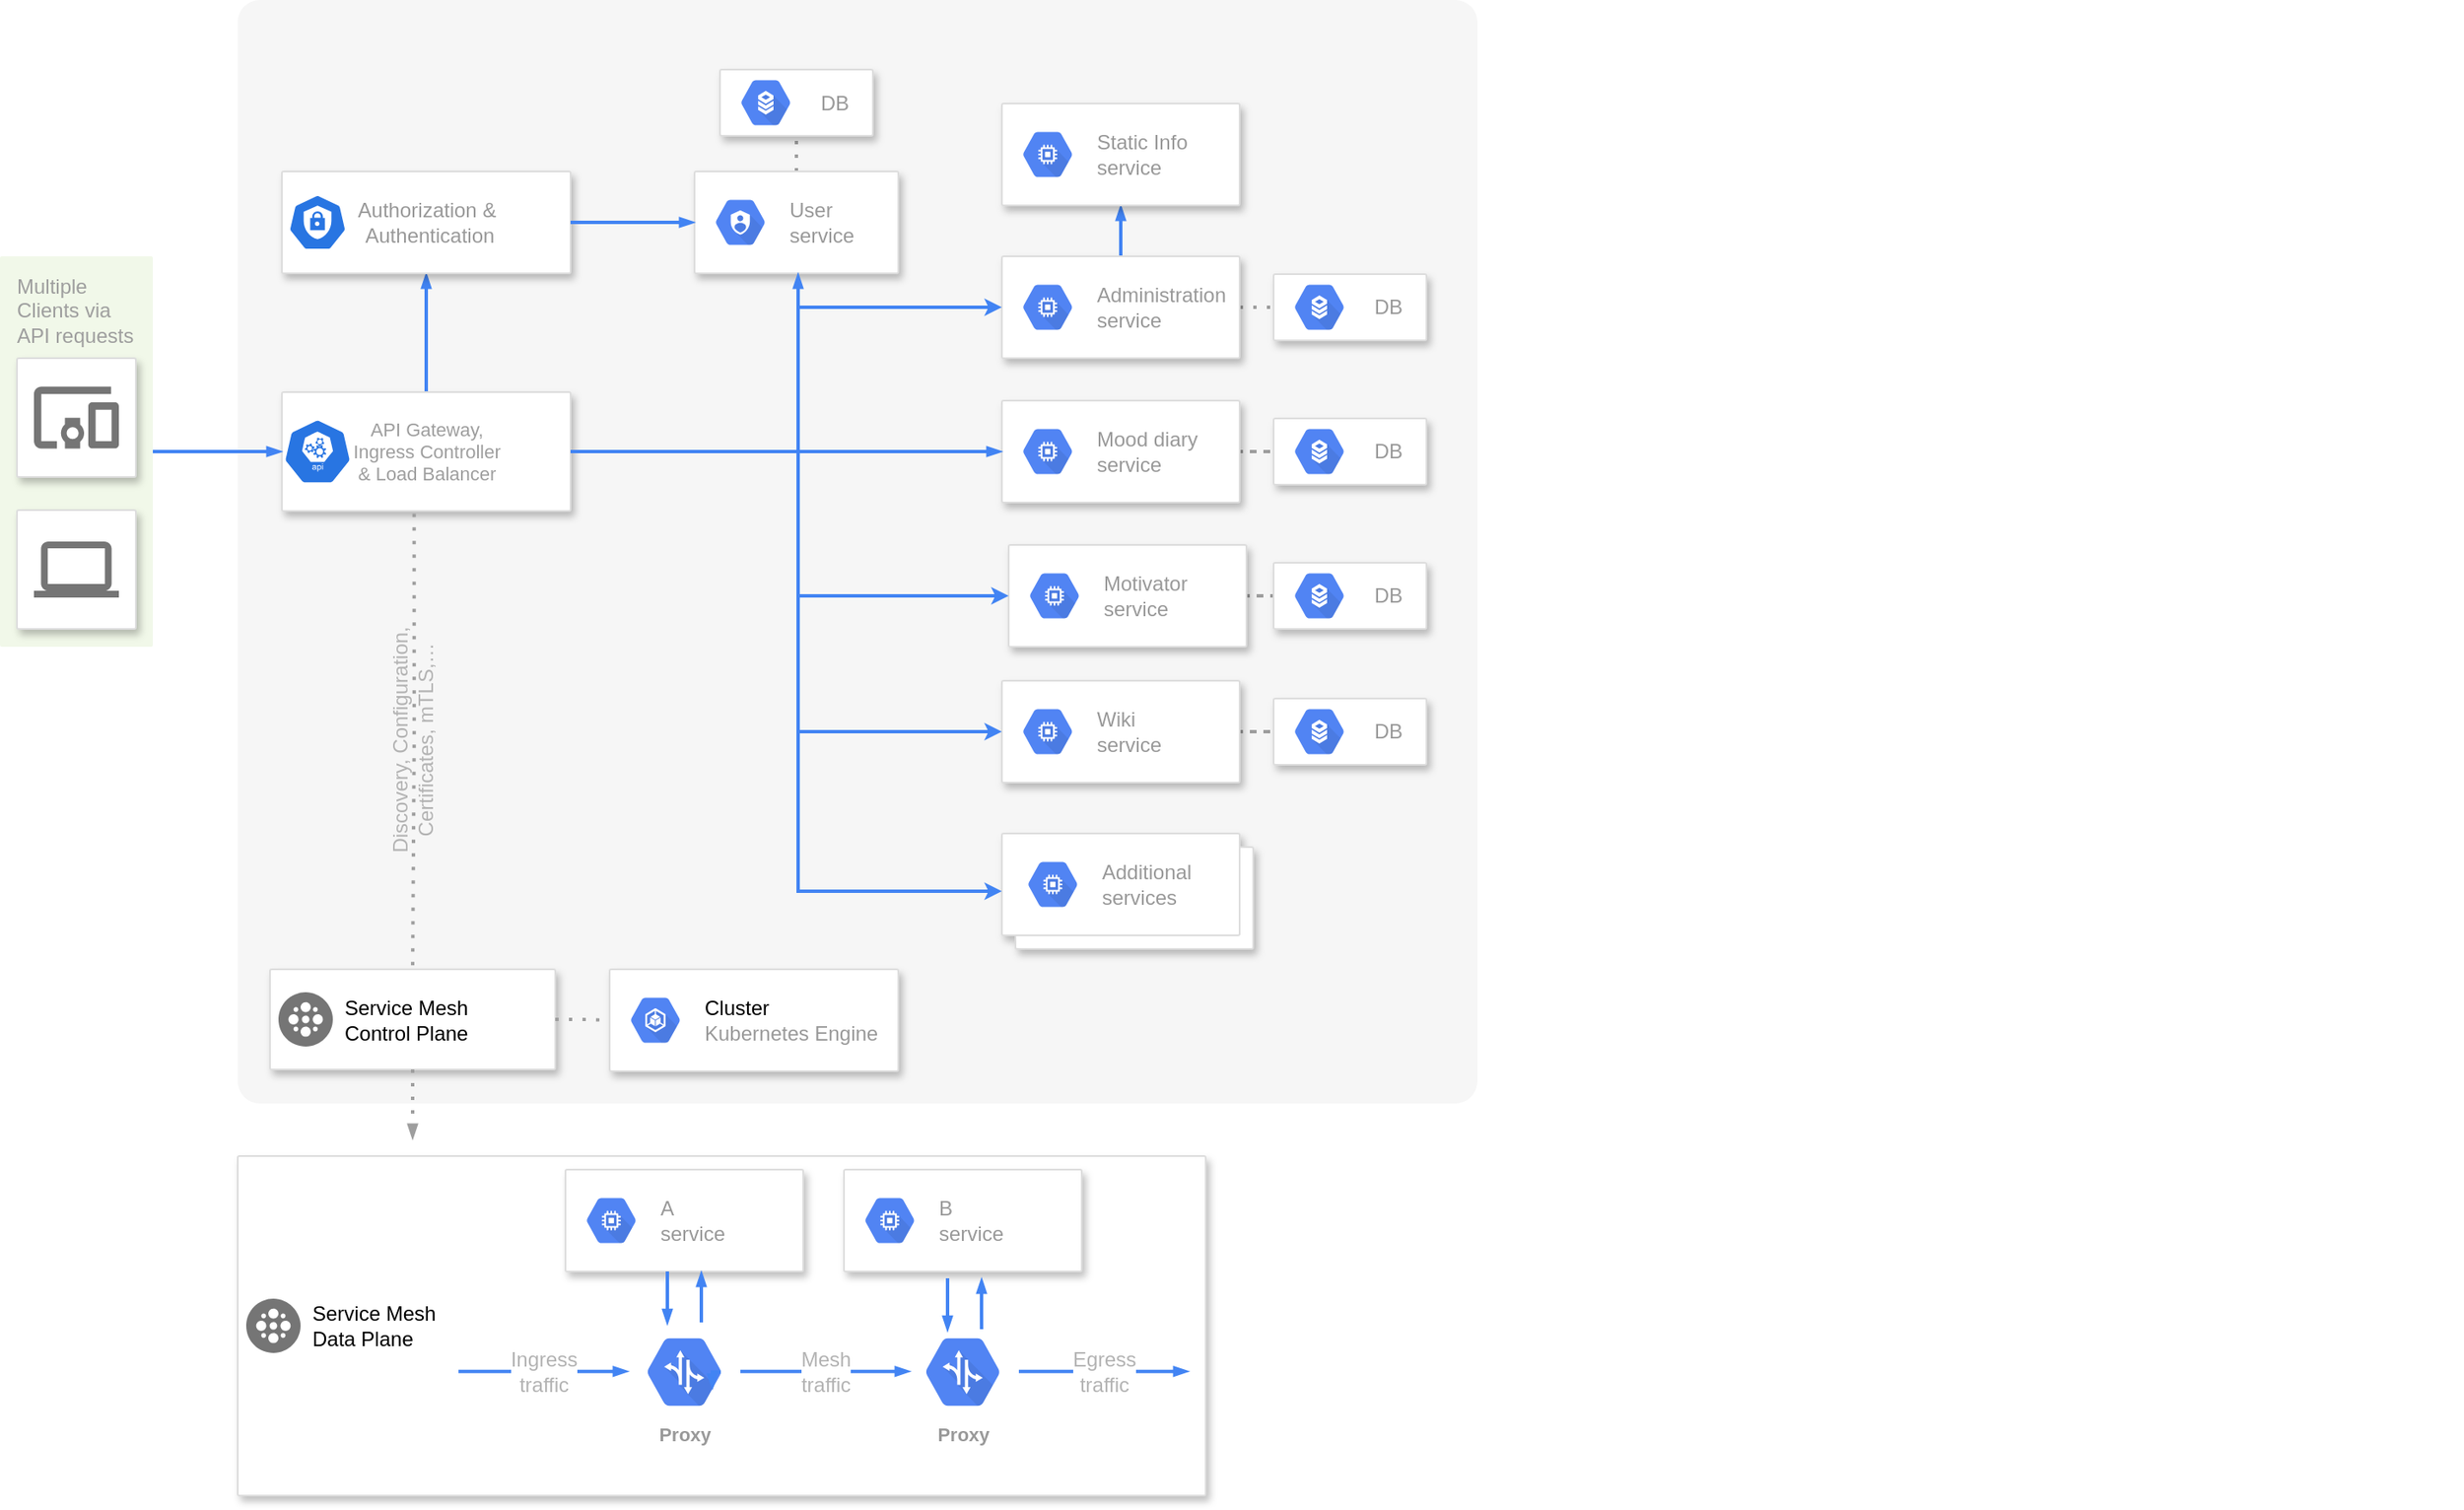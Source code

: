 <mxfile version="16.5.1" type="device"><diagram id="f106602c-feb2-e66a-4537-3a34d633f6aa" name="Page-1"><mxGraphModel dx="1843" dy="1370" grid="1" gridSize="10" guides="1" tooltips="1" connect="1" arrows="1" fold="1" page="1" pageScale="1" pageWidth="827" pageHeight="1500" background="none" math="0" shadow="0"><root><mxCell id="0"/><mxCell id="1" parent="0"/><mxCell id="fJFXEfHlGveqHdVKjGUe-1015" value="" style="group;movable=1;resizable=1;rotatable=1;deletable=1;editable=1;connectable=1;" parent="1" vertex="1" connectable="0"><mxGeometry x="160" y="89" width="1310" height="650" as="geometry"/></mxCell><mxCell id="14" value="" style="fillColor=#F6F6F6;strokeColor=none;shadow=0;gradientColor=none;fontSize=14;align=left;spacing=10;fontColor=#717171;9E9E9E;verticalAlign=top;spacingTop=-4;fontStyle=0;spacingLeft=40;html=1;rounded=1;arcSize=2;glass=0;movable=1;resizable=1;rotatable=1;deletable=1;editable=1;connectable=1;" parent="fJFXEfHlGveqHdVKjGUe-1015" vertex="1"><mxGeometry width="730" height="650" as="geometry"/></mxCell><mxCell id="fJFXEfHlGveqHdVKjGUe-1019" value="" style="edgeStyle=orthogonalEdgeStyle;fontSize=12;html=1;endArrow=blockThin;endFill=1;rounded=0;strokeWidth=2;endSize=4;startSize=4;dashed=0;strokeColor=#4284F3;exitX=0.5;exitY=0;exitDx=0;exitDy=0;" parent="fJFXEfHlGveqHdVKjGUe-1015" source="995" target="989" edge="1"><mxGeometry width="100" relative="1" as="geometry"><mxPoint x="520" y="281" as="sourcePoint"/><mxPoint x="620" y="281" as="targetPoint"/></mxGeometry></mxCell><mxCell id="fJFXEfHlGveqHdVKjGUe-1033" value="" style="group" parent="fJFXEfHlGveqHdVKjGUe-1015" vertex="1" connectable="0"><mxGeometry x="26" y="231" width="170" height="70" as="geometry"/></mxCell><mxCell id="995" value="API Gateway,&lt;br&gt;Ingress Controller&lt;br&gt;&amp;amp; Load Balancer" style="strokeColor=#dddddd;fillColor=#ffffff;shadow=1;strokeWidth=1;rounded=1;absoluteArcSize=1;arcSize=2;fontSize=11;fontColor=#9E9E9E;align=center;html=1;" parent="fJFXEfHlGveqHdVKjGUe-1033" vertex="1"><mxGeometry width="170" height="70" as="geometry"/></mxCell><mxCell id="fJFXEfHlGveqHdVKjGUe-1012" value="" style="sketch=0;html=1;dashed=0;whitespace=wrap;fillColor=#2875E2;strokeColor=#ffffff;points=[[0.005,0.63,0],[0.1,0.2,0],[0.9,0.2,0],[0.5,0,0],[0.995,0.63,0],[0.72,0.99,0],[0.5,1,0],[0.28,0.99,0]];shape=mxgraph.kubernetes.icon;prIcon=api;rounded=1;shadow=0;glass=0;aspect=fixed;" parent="fJFXEfHlGveqHdVKjGUe-1033" vertex="1"><mxGeometry x="1" y="15.5" width="40" height="39" as="geometry"/></mxCell><mxCell id="fJFXEfHlGveqHdVKjGUe-1034" value="" style="group" parent="fJFXEfHlGveqHdVKjGUe-1015" vertex="1" connectable="0"><mxGeometry x="26" y="101" width="170" height="60" as="geometry"/></mxCell><mxCell id="989" value="&lt;span style=&quot;color: rgb(153 , 153 , 153) ; font-size: 12px&quot;&gt;Authorization&amp;nbsp;&lt;/span&gt;&lt;span style=&quot;color: rgb(153 , 153 , 153) ; font-size: 12px&quot;&gt;&amp;amp;&lt;br&gt;&amp;nbsp;Authentication&lt;/span&gt;&lt;span style=&quot;color: rgb(153 , 153 , 153) ; font-size: 12px&quot;&gt;&lt;br&gt;&lt;/span&gt;" style="strokeColor=#dddddd;fillColor=#ffffff;shadow=1;strokeWidth=1;rounded=1;absoluteArcSize=1;arcSize=2;fontSize=11;fontColor=#9E9E9E;align=center;html=1;" parent="fJFXEfHlGveqHdVKjGUe-1034" vertex="1"><mxGeometry width="170" height="60" as="geometry"/></mxCell><mxCell id="fJFXEfHlGveqHdVKjGUe-1009" value="" style="sketch=0;html=1;dashed=0;whitespace=wrap;fillColor=#2875E2;strokeColor=#ffffff;points=[[0.005,0.63,0],[0.1,0.2,0],[0.9,0.2,0],[0.5,0,0],[0.995,0.63,0],[0.72,0.99,0],[0.5,1,0],[0.28,0.99,0]];shape=mxgraph.kubernetes.icon;prIcon=c_role;rounded=1;shadow=0;glass=0;aspect=fixed;" parent="fJFXEfHlGveqHdVKjGUe-1034" vertex="1"><mxGeometry x="1" y="13.5" width="40" height="33" as="geometry"/></mxCell><mxCell id="fJFXEfHlGveqHdVKjGUe-1121" style="edgeStyle=orthogonalEdgeStyle;shape=connector;rounded=0;orthogonalLoop=1;jettySize=auto;html=1;exitX=0.5;exitY=0;exitDx=0;exitDy=0;entryX=0.5;entryY=1;entryDx=0;entryDy=0;dashed=1;dashPattern=1 3;labelBackgroundColor=none;fontFamily=Helvetica;fontSize=12;fontColor=#B3B3B3;endArrow=none;endFill=0;startSize=4;endSize=4;strokeColor=#9E9E9E;strokeWidth=2;" parent="fJFXEfHlGveqHdVKjGUe-1015" source="fJFXEfHlGveqHdVKjGUe-1041" target="fJFXEfHlGveqHdVKjGUe-1119" edge="1"><mxGeometry relative="1" as="geometry"/></mxCell><mxCell id="fJFXEfHlGveqHdVKjGUe-1041" value="" style="strokeColor=#dddddd;shadow=1;strokeWidth=1;rounded=1;absoluteArcSize=1;arcSize=2;glass=0;" parent="fJFXEfHlGveqHdVKjGUe-1015" vertex="1"><mxGeometry x="269" y="101" width="120" height="60" as="geometry"/></mxCell><mxCell id="fJFXEfHlGveqHdVKjGUe-1042" value="User&lt;br&gt;service" style="sketch=0;dashed=0;connectable=0;html=1;fillColor=#5184F3;strokeColor=none;shape=mxgraph.gcp2.hexIcon;prIcon=cloud_iam;part=1;labelPosition=right;verticalLabelPosition=middle;align=left;verticalAlign=middle;spacingLeft=5;fontColor=#999999;fontSize=12;rounded=1;shadow=0;glass=0;" parent="fJFXEfHlGveqHdVKjGUe-1041" vertex="1"><mxGeometry y="0.5" width="44" height="39" relative="1" as="geometry"><mxPoint x="5" y="-19.5" as="offset"/></mxGeometry></mxCell><mxCell id="fJFXEfHlGveqHdVKjGUe-1116" style="edgeStyle=orthogonalEdgeStyle;shape=connector;rounded=0;orthogonalLoop=1;jettySize=auto;html=1;dashed=1;dashPattern=1 3;labelBackgroundColor=none;fontFamily=Helvetica;fontSize=12;fontColor=#B3B3B3;endArrow=none;endFill=0;startSize=4;endSize=4;strokeColor=#9E9E9E;strokeWidth=2;" parent="fJFXEfHlGveqHdVKjGUe-1015" source="fJFXEfHlGveqHdVKjGUe-1048" target="fJFXEfHlGveqHdVKjGUe-1105" edge="1"><mxGeometry relative="1" as="geometry"/></mxCell><mxCell id="fJFXEfHlGveqHdVKjGUe-1048" value="" style="strokeColor=#dddddd;shadow=1;strokeWidth=1;rounded=1;absoluteArcSize=1;arcSize=2;glass=0;fontFamily=Helvetica;fontSize=12;fontColor=default;" parent="fJFXEfHlGveqHdVKjGUe-1015" vertex="1"><mxGeometry x="450" y="236" width="140" height="60" as="geometry"/></mxCell><mxCell id="fJFXEfHlGveqHdVKjGUe-1049" value="Mood diary&lt;br&gt;service" style="sketch=0;dashed=0;connectable=0;html=1;fillColor=#5184F3;strokeColor=none;shape=mxgraph.gcp2.hexIcon;prIcon=compute_engine;part=1;labelPosition=right;verticalLabelPosition=middle;align=left;verticalAlign=middle;spacingLeft=5;fontColor=#999999;fontSize=12;rounded=1;shadow=0;glass=0;fontFamily=Helvetica;" parent="fJFXEfHlGveqHdVKjGUe-1048" vertex="1"><mxGeometry y="0.5" width="44" height="39" relative="1" as="geometry"><mxPoint x="5" y="-19.5" as="offset"/></mxGeometry></mxCell><mxCell id="fJFXEfHlGveqHdVKjGUe-1118" style="edgeStyle=orthogonalEdgeStyle;shape=connector;rounded=0;orthogonalLoop=1;jettySize=auto;html=1;exitX=1;exitY=0.5;exitDx=0;exitDy=0;dashed=1;dashPattern=1 3;labelBackgroundColor=none;fontFamily=Helvetica;fontSize=12;fontColor=#B3B3B3;endArrow=none;endFill=0;startSize=4;endSize=4;strokeColor=#9E9E9E;strokeWidth=2;" parent="fJFXEfHlGveqHdVKjGUe-1015" source="fJFXEfHlGveqHdVKjGUe-1050" target="fJFXEfHlGveqHdVKjGUe-1113" edge="1"><mxGeometry relative="1" as="geometry"/></mxCell><mxCell id="fJFXEfHlGveqHdVKjGUe-1050" value="" style="strokeColor=#dddddd;shadow=1;strokeWidth=1;rounded=1;absoluteArcSize=1;arcSize=2;glass=0;fontFamily=Helvetica;fontSize=12;fontColor=default;" parent="fJFXEfHlGveqHdVKjGUe-1015" vertex="1"><mxGeometry x="450" y="401" width="140" height="60" as="geometry"/></mxCell><mxCell id="fJFXEfHlGveqHdVKjGUe-1051" value="Wiki&lt;br&gt;service" style="sketch=0;dashed=0;connectable=0;html=1;fillColor=#5184F3;strokeColor=none;shape=mxgraph.gcp2.hexIcon;prIcon=compute_engine;part=1;labelPosition=right;verticalLabelPosition=middle;align=left;verticalAlign=middle;spacingLeft=5;fontColor=#999999;fontSize=12;rounded=1;shadow=0;glass=0;fontFamily=Helvetica;" parent="fJFXEfHlGveqHdVKjGUe-1050" vertex="1"><mxGeometry y="0.5" width="44" height="39" relative="1" as="geometry"><mxPoint x="5" y="-19.5" as="offset"/></mxGeometry></mxCell><mxCell id="fJFXEfHlGveqHdVKjGUe-1052" value="" style="strokeColor=#dddddd;shadow=1;strokeWidth=1;rounded=1;absoluteArcSize=1;arcSize=2;glass=0;fontFamily=Helvetica;fontSize=12;fontColor=default;" parent="fJFXEfHlGveqHdVKjGUe-1015" vertex="1"><mxGeometry x="19" y="571" width="168" height="59" as="geometry"/></mxCell><mxCell id="fJFXEfHlGveqHdVKjGUe-1053" value="Service Mesh&lt;br&gt;Control Plane" style="sketch=0;dashed=0;connectable=0;html=1;fillColor=#757575;strokeColor=none;shape=mxgraph.gcp2.cluster;part=1;labelPosition=right;verticalLabelPosition=middle;align=left;verticalAlign=middle;spacingLeft=5;fontSize=12;rounded=1;shadow=0;glass=0;fontFamily=Helvetica;fontColor=default;" parent="fJFXEfHlGveqHdVKjGUe-1052" vertex="1"><mxGeometry y="0.5" width="32" height="32" relative="1" as="geometry"><mxPoint x="5" y="-16" as="offset"/></mxGeometry></mxCell><mxCell id="fJFXEfHlGveqHdVKjGUe-1077" value="Discovery, Configuration, &lt;br&gt;Certificates, mTLS,…" style="edgeStyle=orthogonalEdgeStyle;fontSize=12;html=1;endArrow=none;endFill=0;rounded=0;strokeWidth=2;endSize=4;startSize=4;dashed=1;dashPattern=1 3;strokeColor=#9E9E9E;labelBackgroundColor=none;fontFamily=Helvetica;fontColor=#B3B3B3;shape=connector;exitX=0.458;exitY=1.023;exitDx=0;exitDy=0;exitPerimeter=0;entryX=0.5;entryY=0;entryDx=0;entryDy=0;horizontal=0;" parent="fJFXEfHlGveqHdVKjGUe-1015" source="995" target="fJFXEfHlGveqHdVKjGUe-1052" edge="1"><mxGeometry width="100" relative="1" as="geometry"><mxPoint x="520" y="441" as="sourcePoint"/><mxPoint x="620" y="441" as="targetPoint"/></mxGeometry></mxCell><mxCell id="fJFXEfHlGveqHdVKjGUe-1080" style="edgeStyle=orthogonalEdgeStyle;shape=connector;rounded=0;orthogonalLoop=1;jettySize=auto;html=1;entryX=0;entryY=0.5;entryDx=0;entryDy=0;dashed=0;labelBackgroundColor=none;fontFamily=Helvetica;fontSize=12;fontColor=#B3B3B3;endArrow=blockThin;endFill=1;startSize=4;endSize=4;strokeColor=#4284F3;strokeWidth=2;" parent="fJFXEfHlGveqHdVKjGUe-1015" source="995" target="fJFXEfHlGveqHdVKjGUe-1048" edge="1"><mxGeometry relative="1" as="geometry"/></mxCell><mxCell id="fJFXEfHlGveqHdVKjGUe-1117" style="edgeStyle=orthogonalEdgeStyle;shape=connector;rounded=0;orthogonalLoop=1;jettySize=auto;html=1;exitX=1;exitY=0.5;exitDx=0;exitDy=0;dashed=1;dashPattern=1 3;labelBackgroundColor=none;fontFamily=Helvetica;fontSize=12;fontColor=#B3B3B3;endArrow=none;endFill=0;startSize=4;endSize=4;strokeColor=#9E9E9E;strokeWidth=2;" parent="fJFXEfHlGveqHdVKjGUe-1015" source="fJFXEfHlGveqHdVKjGUe-1083" target="fJFXEfHlGveqHdVKjGUe-1111" edge="1"><mxGeometry relative="1" as="geometry"/></mxCell><mxCell id="fJFXEfHlGveqHdVKjGUe-1083" value="" style="strokeColor=#dddddd;shadow=1;strokeWidth=1;rounded=1;absoluteArcSize=1;arcSize=2;glass=0;fontFamily=Helvetica;fontSize=12;fontColor=default;" parent="fJFXEfHlGveqHdVKjGUe-1015" vertex="1"><mxGeometry x="454" y="321" width="140" height="60" as="geometry"/></mxCell><mxCell id="fJFXEfHlGveqHdVKjGUe-1084" value="Motivator&lt;br&gt;service" style="sketch=0;dashed=0;connectable=0;html=1;fillColor=#5184F3;strokeColor=none;shape=mxgraph.gcp2.hexIcon;prIcon=compute_engine;part=1;labelPosition=right;verticalLabelPosition=middle;align=left;verticalAlign=middle;spacingLeft=5;fontColor=#999999;fontSize=12;rounded=1;shadow=0;glass=0;fontFamily=Helvetica;" parent="fJFXEfHlGveqHdVKjGUe-1083" vertex="1"><mxGeometry y="0.5" width="44" height="39" relative="1" as="geometry"><mxPoint x="5" y="-19.5" as="offset"/></mxGeometry></mxCell><mxCell id="fJFXEfHlGveqHdVKjGUe-1085" value="" style="edgeStyle=orthogonalEdgeStyle;fontSize=12;html=1;endArrow=none;endFill=0;rounded=0;strokeWidth=2;endSize=4;startSize=4;dashed=1;dashPattern=1 3;strokeColor=#9E9E9E;labelBackgroundColor=none;fontFamily=Helvetica;fontColor=#B3B3B3;shape=connector;exitX=1;exitY=0.5;exitDx=0;exitDy=0;entryX=0;entryY=0.5;entryDx=0;entryDy=0;" parent="fJFXEfHlGveqHdVKjGUe-1015" source="fJFXEfHlGveqHdVKjGUe-1052" target="fJFXEfHlGveqHdVKjGUe-1031" edge="1"><mxGeometry width="100" relative="1" as="geometry"><mxPoint x="520" y="341" as="sourcePoint"/><mxPoint x="620" y="341" as="targetPoint"/></mxGeometry></mxCell><mxCell id="fJFXEfHlGveqHdVKjGUe-1095" value="" style="shape=mxgraph.gcp2.doubleRect;strokeColor=#dddddd;shadow=1;strokeWidth=1;rounded=1;glass=0;fontFamily=Helvetica;fontSize=12;fontColor=#B3B3B3;" parent="fJFXEfHlGveqHdVKjGUe-1015" vertex="1"><mxGeometry x="450" y="491" width="148" height="68" as="geometry"/></mxCell><mxCell id="fJFXEfHlGveqHdVKjGUe-1097" value="Additional&lt;br&gt;services" style="sketch=0;dashed=0;connectable=0;html=1;fillColor=#5184F3;strokeColor=none;shape=mxgraph.gcp2.hexIcon;prIcon=compute_engine;part=1;labelPosition=right;verticalLabelPosition=middle;align=left;verticalAlign=middle;spacingLeft=5;fontColor=#999999;fontSize=12;rounded=1;shadow=0;glass=0;fontFamily=Helvetica;" parent="fJFXEfHlGveqHdVKjGUe-1015" vertex="1"><mxGeometry x="458" y="501.5" width="44" height="39" as="geometry"/></mxCell><mxCell id="fJFXEfHlGveqHdVKjGUe-1098" style="edgeStyle=orthogonalEdgeStyle;shape=connector;rounded=0;orthogonalLoop=1;jettySize=auto;html=1;entryX=0;entryY=0.5;entryDx=0;entryDy=0;dashed=0;labelBackgroundColor=none;fontFamily=Helvetica;fontSize=12;fontColor=#B3B3B3;endArrow=classic;endFill=1;startSize=4;endSize=4;strokeColor=#4284F3;strokeWidth=2;" parent="fJFXEfHlGveqHdVKjGUe-1015" source="995" target="fJFXEfHlGveqHdVKjGUe-1095" edge="1"><mxGeometry relative="1" as="geometry"><Array as="points"><mxPoint x="330" y="266"/><mxPoint x="330" y="525"/></Array></mxGeometry></mxCell><mxCell id="fJFXEfHlGveqHdVKjGUe-1171" style="edgeStyle=orthogonalEdgeStyle;shape=connector;rounded=0;orthogonalLoop=1;jettySize=auto;html=1;exitX=1;exitY=0.5;exitDx=0;exitDy=0;entryX=0;entryY=0.5;entryDx=0;entryDy=0;dashed=1;dashPattern=1 3;labelBackgroundColor=none;fontFamily=Helvetica;fontSize=12;fontColor=#B3B3B3;endArrow=none;endFill=0;startSize=4;endSize=4;strokeColor=#9E9E9E;strokeWidth=2;" parent="fJFXEfHlGveqHdVKjGUe-1015" source="fJFXEfHlGveqHdVKjGUe-1099" target="fJFXEfHlGveqHdVKjGUe-1169" edge="1"><mxGeometry relative="1" as="geometry"/></mxCell><mxCell id="fJFXEfHlGveqHdVKjGUe-1178" style="edgeStyle=orthogonalEdgeStyle;shape=connector;rounded=0;orthogonalLoop=1;jettySize=auto;html=1;exitX=0.5;exitY=0;exitDx=0;exitDy=0;dashed=0;labelBackgroundColor=default;fontFamily=Helvetica;fontSize=12;fontColor=default;endArrow=blockThin;endFill=1;startSize=4;endSize=4;strokeColor=#4284F3;strokeWidth=2;" parent="fJFXEfHlGveqHdVKjGUe-1015" source="fJFXEfHlGveqHdVKjGUe-1099" target="fJFXEfHlGveqHdVKjGUe-1172" edge="1"><mxGeometry relative="1" as="geometry"/></mxCell><mxCell id="fJFXEfHlGveqHdVKjGUe-1099" value="" style="strokeColor=#dddddd;shadow=1;strokeWidth=1;rounded=1;absoluteArcSize=1;arcSize=2;glass=0;fontFamily=Helvetica;fontSize=12;fontColor=default;" parent="fJFXEfHlGveqHdVKjGUe-1015" vertex="1"><mxGeometry x="450" y="151" width="140" height="60" as="geometry"/></mxCell><mxCell id="fJFXEfHlGveqHdVKjGUe-1100" value="Administration&lt;br&gt;service" style="sketch=0;dashed=0;connectable=0;html=1;fillColor=#5184F3;strokeColor=none;shape=mxgraph.gcp2.hexIcon;prIcon=compute_engine;part=1;labelPosition=right;verticalLabelPosition=middle;align=left;verticalAlign=middle;spacingLeft=5;fontColor=#999999;fontSize=12;rounded=1;shadow=0;glass=0;fontFamily=Helvetica;" parent="fJFXEfHlGveqHdVKjGUe-1099" vertex="1"><mxGeometry y="0.5" width="44" height="39" relative="1" as="geometry"><mxPoint x="5" y="-19.5" as="offset"/></mxGeometry></mxCell><mxCell id="fJFXEfHlGveqHdVKjGUe-1102" style="edgeStyle=orthogonalEdgeStyle;shape=connector;rounded=0;orthogonalLoop=1;jettySize=auto;html=1;entryX=0;entryY=0.5;entryDx=0;entryDy=0;dashed=0;labelBackgroundColor=none;fontFamily=Helvetica;fontSize=12;fontColor=#B3B3B3;endArrow=classic;endFill=1;startSize=4;endSize=4;strokeColor=#4284F3;strokeWidth=2;" parent="fJFXEfHlGveqHdVKjGUe-1015" source="995" target="fJFXEfHlGveqHdVKjGUe-1083" edge="1"><mxGeometry relative="1" as="geometry"><Array as="points"><mxPoint x="330" y="266"/><mxPoint x="330" y="351"/></Array></mxGeometry></mxCell><mxCell id="fJFXEfHlGveqHdVKjGUe-1103" style="edgeStyle=orthogonalEdgeStyle;shape=connector;rounded=0;orthogonalLoop=1;jettySize=auto;html=1;entryX=0;entryY=0.5;entryDx=0;entryDy=0;dashed=0;labelBackgroundColor=none;fontFamily=Helvetica;fontSize=12;fontColor=#B3B3B3;endArrow=classic;endFill=1;startSize=4;endSize=4;strokeColor=#4284F3;strokeWidth=2;" parent="fJFXEfHlGveqHdVKjGUe-1015" source="995" target="fJFXEfHlGveqHdVKjGUe-1050" edge="1"><mxGeometry relative="1" as="geometry"><Array as="points"><mxPoint x="330" y="266"/><mxPoint x="330" y="431"/></Array></mxGeometry></mxCell><mxCell id="fJFXEfHlGveqHdVKjGUe-1104" style="edgeStyle=orthogonalEdgeStyle;shape=connector;rounded=0;orthogonalLoop=1;jettySize=auto;html=1;entryX=0;entryY=0.5;entryDx=0;entryDy=0;dashed=0;labelBackgroundColor=none;fontFamily=Helvetica;fontSize=12;fontColor=#B3B3B3;endArrow=classic;endFill=1;startSize=4;endSize=4;strokeColor=#4284F3;strokeWidth=2;" parent="fJFXEfHlGveqHdVKjGUe-1015" source="995" target="fJFXEfHlGveqHdVKjGUe-1099" edge="1"><mxGeometry relative="1" as="geometry"><Array as="points"><mxPoint x="330" y="266"/><mxPoint x="330" y="181"/></Array></mxGeometry></mxCell><mxCell id="fJFXEfHlGveqHdVKjGUe-1105" value="" style="strokeColor=#dddddd;shadow=1;strokeWidth=1;rounded=1;absoluteArcSize=1;arcSize=2;glass=0;fontFamily=Helvetica;fontSize=12;fontColor=#B3B3B3;" parent="fJFXEfHlGveqHdVKjGUe-1015" vertex="1"><mxGeometry x="610" y="246.5" width="90" height="39" as="geometry"/></mxCell><mxCell id="fJFXEfHlGveqHdVKjGUe-1106" value="&amp;nbsp;DB" style="sketch=0;dashed=0;connectable=0;html=1;fillColor=#5184F3;strokeColor=none;shape=mxgraph.gcp2.hexIcon;prIcon=cloud_sql;part=1;labelPosition=right;verticalLabelPosition=middle;align=left;verticalAlign=middle;spacingLeft=5;fontColor=#999999;fontSize=12;rounded=1;shadow=0;glass=0;fontFamily=Helvetica;" parent="fJFXEfHlGveqHdVKjGUe-1105" vertex="1"><mxGeometry y="0.5" width="44" height="39" relative="1" as="geometry"><mxPoint x="5" y="-19.5" as="offset"/></mxGeometry></mxCell><mxCell id="fJFXEfHlGveqHdVKjGUe-1111" value="" style="strokeColor=#dddddd;shadow=1;strokeWidth=1;rounded=1;absoluteArcSize=1;arcSize=2;glass=0;fontFamily=Helvetica;fontSize=12;fontColor=#B3B3B3;" parent="fJFXEfHlGveqHdVKjGUe-1015" vertex="1"><mxGeometry x="610" y="331.5" width="90" height="39" as="geometry"/></mxCell><mxCell id="fJFXEfHlGveqHdVKjGUe-1112" value="&amp;nbsp;DB" style="sketch=0;dashed=0;connectable=0;html=1;fillColor=#5184F3;strokeColor=none;shape=mxgraph.gcp2.hexIcon;prIcon=cloud_sql;part=1;labelPosition=right;verticalLabelPosition=middle;align=left;verticalAlign=middle;spacingLeft=5;fontColor=#999999;fontSize=12;rounded=1;shadow=0;glass=0;fontFamily=Helvetica;" parent="fJFXEfHlGveqHdVKjGUe-1111" vertex="1"><mxGeometry y="0.5" width="44" height="39" relative="1" as="geometry"><mxPoint x="5" y="-19.5" as="offset"/></mxGeometry></mxCell><mxCell id="fJFXEfHlGveqHdVKjGUe-1113" value="" style="strokeColor=#dddddd;shadow=1;strokeWidth=1;rounded=1;absoluteArcSize=1;arcSize=2;glass=0;fontFamily=Helvetica;fontSize=12;fontColor=#B3B3B3;" parent="fJFXEfHlGveqHdVKjGUe-1015" vertex="1"><mxGeometry x="610" y="411.5" width="90" height="39" as="geometry"/></mxCell><mxCell id="fJFXEfHlGveqHdVKjGUe-1114" value="&amp;nbsp;DB" style="sketch=0;dashed=0;connectable=0;html=1;fillColor=#5184F3;strokeColor=none;shape=mxgraph.gcp2.hexIcon;prIcon=cloud_sql;part=1;labelPosition=right;verticalLabelPosition=middle;align=left;verticalAlign=middle;spacingLeft=5;fontColor=#999999;fontSize=12;rounded=1;shadow=0;glass=0;fontFamily=Helvetica;" parent="fJFXEfHlGveqHdVKjGUe-1113" vertex="1"><mxGeometry y="0.5" width="44" height="39" relative="1" as="geometry"><mxPoint x="5" y="-19.5" as="offset"/></mxGeometry></mxCell><mxCell id="fJFXEfHlGveqHdVKjGUe-1045" value="" style="edgeStyle=orthogonalEdgeStyle;fontSize=12;html=1;endArrow=blockThin;endFill=1;rounded=0;strokeWidth=2;endSize=4;startSize=4;dashed=0;strokeColor=#4284F3;exitX=1;exitY=0.5;exitDx=0;exitDy=0;entryX=0;entryY=0.5;entryDx=0;entryDy=0;" parent="fJFXEfHlGveqHdVKjGUe-1015" source="989" target="fJFXEfHlGveqHdVKjGUe-1041" edge="1"><mxGeometry width="100" relative="1" as="geometry"><mxPoint x="520" y="291" as="sourcePoint"/><mxPoint x="260" y="131" as="targetPoint"/></mxGeometry></mxCell><mxCell id="fJFXEfHlGveqHdVKjGUe-1119" value="" style="strokeColor=#dddddd;shadow=1;strokeWidth=1;rounded=1;absoluteArcSize=1;arcSize=2;glass=0;fontFamily=Helvetica;fontSize=12;fontColor=#B3B3B3;" parent="fJFXEfHlGveqHdVKjGUe-1015" vertex="1"><mxGeometry x="284" y="41" width="90" height="39" as="geometry"/></mxCell><mxCell id="fJFXEfHlGveqHdVKjGUe-1120" value="&amp;nbsp;DB" style="sketch=0;dashed=0;connectable=0;html=1;fillColor=#5184F3;strokeColor=none;shape=mxgraph.gcp2.hexIcon;prIcon=cloud_sql;part=1;labelPosition=right;verticalLabelPosition=middle;align=left;verticalAlign=middle;spacingLeft=5;fontColor=#999999;fontSize=12;rounded=1;shadow=0;glass=0;fontFamily=Helvetica;" parent="fJFXEfHlGveqHdVKjGUe-1119" vertex="1"><mxGeometry y="0.5" width="44" height="39" relative="1" as="geometry"><mxPoint x="5" y="-19.5" as="offset"/></mxGeometry></mxCell><mxCell id="fJFXEfHlGveqHdVKjGUe-1169" value="" style="strokeColor=#dddddd;shadow=1;strokeWidth=1;rounded=1;absoluteArcSize=1;arcSize=2;glass=0;fontFamily=Helvetica;fontSize=12;fontColor=#B3B3B3;" parent="fJFXEfHlGveqHdVKjGUe-1015" vertex="1"><mxGeometry x="610" y="161.5" width="90" height="39" as="geometry"/></mxCell><mxCell id="fJFXEfHlGveqHdVKjGUe-1170" value="&amp;nbsp;DB" style="sketch=0;dashed=0;connectable=0;html=1;fillColor=#5184F3;strokeColor=none;shape=mxgraph.gcp2.hexIcon;prIcon=cloud_sql;part=1;labelPosition=right;verticalLabelPosition=middle;align=left;verticalAlign=middle;spacingLeft=5;fontColor=#999999;fontSize=12;rounded=1;shadow=0;glass=0;fontFamily=Helvetica;" parent="fJFXEfHlGveqHdVKjGUe-1169" vertex="1"><mxGeometry y="0.5" width="44" height="39" relative="1" as="geometry"><mxPoint x="5" y="-19.5" as="offset"/></mxGeometry></mxCell><mxCell id="fJFXEfHlGveqHdVKjGUe-1172" value="" style="strokeColor=#dddddd;shadow=1;strokeWidth=1;rounded=1;absoluteArcSize=1;arcSize=2;glass=0;fontFamily=Helvetica;fontSize=12;fontColor=default;" parent="fJFXEfHlGveqHdVKjGUe-1015" vertex="1"><mxGeometry x="450" y="61" width="140" height="60" as="geometry"/></mxCell><mxCell id="fJFXEfHlGveqHdVKjGUe-1173" value="Static Info&lt;br&gt;service" style="sketch=0;dashed=0;connectable=0;html=1;fillColor=#5184F3;strokeColor=none;shape=mxgraph.gcp2.hexIcon;prIcon=compute_engine;part=1;labelPosition=right;verticalLabelPosition=middle;align=left;verticalAlign=middle;spacingLeft=5;fontColor=#999999;fontSize=12;rounded=1;shadow=0;glass=0;fontFamily=Helvetica;" parent="fJFXEfHlGveqHdVKjGUe-1172" vertex="1"><mxGeometry y="0.5" width="44" height="39" relative="1" as="geometry"><mxPoint x="5" y="-19.5" as="offset"/></mxGeometry></mxCell><mxCell id="fJFXEfHlGveqHdVKjGUe-1031" value="" style="strokeColor=#dddddd;shadow=1;strokeWidth=1;rounded=1;absoluteArcSize=1;arcSize=2;glass=0;rotation=0;" parent="fJFXEfHlGveqHdVKjGUe-1015" vertex="1"><mxGeometry x="219" y="571" width="170" height="60" as="geometry"/></mxCell><mxCell id="fJFXEfHlGveqHdVKjGUe-1032" value="&lt;font color=&quot;#000000&quot;&gt;Cluster&lt;/font&gt;&lt;br&gt;Kubernetes Engine" style="sketch=0;dashed=0;connectable=0;html=1;fillColor=#5184F3;strokeColor=none;shape=mxgraph.gcp2.hexIcon;prIcon=container_engine;part=1;labelPosition=right;verticalLabelPosition=middle;align=left;verticalAlign=middle;spacingLeft=5;fontColor=#999999;fontSize=12;rounded=1;shadow=0;glass=0;rotation=0;" parent="fJFXEfHlGveqHdVKjGUe-1031" vertex="1"><mxGeometry y="0.5" width="44" height="39" relative="1" as="geometry"><mxPoint x="5" y="-19.5" as="offset"/></mxGeometry></mxCell><mxCell id="997" value="Multiple&lt;br&gt;Clients via&lt;br&gt;API requests" style="rounded=1;absoluteArcSize=1;arcSize=2;html=1;strokeColor=none;gradientColor=none;shadow=0;dashed=0;fontSize=12;fontColor=#9E9E9E;align=left;verticalAlign=top;spacing=10;spacingTop=-4;fillColor=#F1F8E9;" parent="1" vertex="1"><mxGeometry x="20" y="240" width="90" height="230" as="geometry"/></mxCell><mxCell id="985" value="" style="strokeColor=#dddddd;fillColor=#ffffff;shadow=1;strokeWidth=1;rounded=1;absoluteArcSize=1;arcSize=2;labelPosition=center;verticalLabelPosition=middle;align=center;verticalAlign=bottom;spacingLeft=0;fontColor=#999999;fontSize=12;whiteSpace=wrap;spacingBottom=2;html=1;" parent="1" vertex="1"><mxGeometry x="30" y="300" width="70" height="70" as="geometry"/></mxCell><mxCell id="986" value="" style="dashed=0;connectable=0;html=1;fillColor=#757575;strokeColor=none;shape=mxgraph.gcp2.mobile_devices;part=1;" parent="985" vertex="1"><mxGeometry x="0.5" width="50" height="36.5" relative="1" as="geometry"><mxPoint x="-25" y="16.75" as="offset"/></mxGeometry></mxCell><mxCell id="987" value="" style="strokeColor=#dddddd;fillColor=#ffffff;shadow=1;strokeWidth=1;rounded=1;absoluteArcSize=1;arcSize=2;labelPosition=center;verticalLabelPosition=middle;align=center;verticalAlign=bottom;spacingLeft=0;fontColor=#999999;fontSize=12;whiteSpace=wrap;spacingBottom=2;html=1;" parent="1" vertex="1"><mxGeometry x="30" y="389.5" width="70" height="70" as="geometry"/></mxCell><mxCell id="988" value="" style="dashed=0;connectable=0;html=1;fillColor=#757575;strokeColor=none;shape=mxgraph.gcp2.laptop;part=1;" parent="987" vertex="1"><mxGeometry x="0.5" width="50" height="33" relative="1" as="geometry"><mxPoint x="-25" y="18.5" as="offset"/></mxGeometry></mxCell><mxCell id="fJFXEfHlGveqHdVKjGUe-1018" value="" style="edgeStyle=orthogonalEdgeStyle;fontSize=12;html=1;endArrow=blockThin;endFill=1;rounded=0;strokeWidth=2;endSize=4;startSize=4;dashed=0;strokeColor=#4284F3;entryX=0;entryY=0.5;entryDx=0;entryDy=0;" parent="1" source="997" target="995" edge="1"><mxGeometry width="100" relative="1" as="geometry"><mxPoint x="680" y="370" as="sourcePoint"/><mxPoint x="780" y="370" as="targetPoint"/></mxGeometry></mxCell><mxCell id="fJFXEfHlGveqHdVKjGUe-1076" value="" style="edgeStyle=orthogonalEdgeStyle;fontSize=12;html=1;endArrow=blockThin;endFill=1;rounded=0;strokeWidth=2;endSize=4;startSize=4;dashed=1;dashPattern=1 3;strokeColor=#9E9E9E;labelBackgroundColor=default;fontFamily=Helvetica;fontColor=#B3B3B3;shape=connector;exitX=0.5;exitY=1;exitDx=0;exitDy=0;" parent="1" source="fJFXEfHlGveqHdVKjGUe-1052" edge="1"><mxGeometry width="100" relative="1" as="geometry"><mxPoint x="210" y="570" as="sourcePoint"/><mxPoint x="263" y="760" as="targetPoint"/></mxGeometry></mxCell><mxCell id="fJFXEfHlGveqHdVKjGUe-1079" style="edgeStyle=orthogonalEdgeStyle;shape=connector;rounded=0;orthogonalLoop=1;jettySize=auto;html=1;exitX=1;exitY=0.5;exitDx=0;exitDy=0;dashed=0;labelBackgroundColor=none;fontFamily=Helvetica;fontSize=12;fontColor=#B3B3B3;endArrow=blockThin;endFill=1;startSize=4;endSize=4;strokeColor=#4284F3;strokeWidth=2;" parent="1" source="995" edge="1"><mxGeometry relative="1" as="geometry"><mxPoint x="490" y="250" as="targetPoint"/><Array as="points"><mxPoint x="490" y="355"/></Array></mxGeometry></mxCell><mxCell id="fJFXEfHlGveqHdVKjGUe-1072" value="" style="strokeColor=#dddddd;shadow=1;strokeWidth=1;rounded=1;absoluteArcSize=1;arcSize=2;glass=0;fontFamily=Helvetica;fontSize=12;fontColor=default;" parent="1" vertex="1"><mxGeometry x="160" y="770" width="570" height="200" as="geometry"/></mxCell><mxCell id="fJFXEfHlGveqHdVKjGUe-1073" value="Service Mesh&lt;br&gt;Data Plane" style="sketch=0;dashed=0;connectable=0;html=1;fillColor=#757575;strokeColor=none;shape=mxgraph.gcp2.cluster;part=1;labelPosition=right;verticalLabelPosition=middle;align=left;verticalAlign=middle;spacingLeft=5;fontSize=12;rounded=1;shadow=0;glass=0;fontFamily=Helvetica;fontColor=default;" parent="fJFXEfHlGveqHdVKjGUe-1072" vertex="1"><mxGeometry y="0.5" width="32" height="32" relative="1" as="geometry"><mxPoint x="5" y="-16" as="offset"/></mxGeometry></mxCell><mxCell id="fJFXEfHlGveqHdVKjGUe-1056" value="" style="strokeColor=#dddddd;shadow=1;strokeWidth=1;rounded=1;absoluteArcSize=1;arcSize=2;glass=0;fontFamily=Helvetica;fontSize=12;fontColor=default;" parent="1" vertex="1"><mxGeometry x="353" y="778" width="140" height="60" as="geometry"/></mxCell><mxCell id="fJFXEfHlGveqHdVKjGUe-1057" value="A&lt;br&gt;service" style="sketch=0;dashed=0;connectable=0;html=1;fillColor=#5184F3;strokeColor=none;shape=mxgraph.gcp2.hexIcon;prIcon=compute_engine;part=1;labelPosition=right;verticalLabelPosition=middle;align=left;verticalAlign=middle;spacingLeft=5;fontColor=#999999;fontSize=12;rounded=1;shadow=0;glass=0;fontFamily=Helvetica;" parent="fJFXEfHlGveqHdVKjGUe-1056" vertex="1"><mxGeometry y="0.5" width="44" height="39" relative="1" as="geometry"><mxPoint x="5" y="-19.5" as="offset"/></mxGeometry></mxCell><mxCell id="fJFXEfHlGveqHdVKjGUe-1058" value="" style="strokeColor=#dddddd;shadow=1;strokeWidth=1;rounded=1;absoluteArcSize=1;arcSize=2;glass=0;fontFamily=Helvetica;fontSize=12;fontColor=default;" parent="1" vertex="1"><mxGeometry x="517" y="778" width="140" height="60" as="geometry"/></mxCell><mxCell id="fJFXEfHlGveqHdVKjGUe-1059" value="B&lt;br&gt;service" style="sketch=0;dashed=0;connectable=0;html=1;fillColor=#5184F3;strokeColor=none;shape=mxgraph.gcp2.hexIcon;prIcon=compute_engine;part=1;labelPosition=right;verticalLabelPosition=middle;align=left;verticalAlign=middle;spacingLeft=5;fontColor=#999999;fontSize=12;rounded=1;shadow=0;glass=0;fontFamily=Helvetica;" parent="fJFXEfHlGveqHdVKjGUe-1058" vertex="1"><mxGeometry y="0.5" width="44" height="39" relative="1" as="geometry"><mxPoint x="5" y="-19.5" as="offset"/></mxGeometry></mxCell><mxCell id="fJFXEfHlGveqHdVKjGUe-1060" value="Proxy" style="sketch=0;html=1;fillColor=#5184F3;strokeColor=none;verticalAlign=top;labelPosition=center;verticalLabelPosition=bottom;align=center;spacingTop=-6;fontSize=11;fontStyle=1;fontColor=#999999;shape=mxgraph.gcp2.hexIcon;prIcon=traffic_director;rounded=1;shadow=0;glass=0;fontFamily=Helvetica;" parent="1" vertex="1"><mxGeometry x="390" y="868" width="66" height="58.5" as="geometry"/></mxCell><mxCell id="fJFXEfHlGveqHdVKjGUe-1061" style="edgeStyle=orthogonalEdgeStyle;shape=connector;rounded=0;orthogonalLoop=1;jettySize=auto;html=1;exitX=0.825;exitY=0.5;exitDx=0;exitDy=0;exitPerimeter=0;entryX=0.75;entryY=0.67;entryDx=0;entryDy=0;entryPerimeter=0;dashed=0;labelBackgroundColor=default;fontFamily=Helvetica;fontSize=12;fontColor=default;endArrow=blockThin;endFill=1;startSize=4;endSize=4;strokeColor=#4284F3;strokeWidth=2;" parent="1" source="fJFXEfHlGveqHdVKjGUe-1060" target="fJFXEfHlGveqHdVKjGUe-1060" edge="1"><mxGeometry relative="1" as="geometry"/></mxCell><mxCell id="fJFXEfHlGveqHdVKjGUe-1063" value="Ingress&lt;br&gt;traffic" style="edgeStyle=orthogonalEdgeStyle;fontSize=12;html=1;endArrow=blockThin;endFill=1;rounded=0;strokeWidth=2;endSize=4;startSize=4;dashed=0;strokeColor=#4284F3;labelBackgroundColor=default;fontFamily=Helvetica;fontColor=#B3B3B3;shape=connector;" parent="1" edge="1"><mxGeometry width="100" relative="1" as="geometry"><mxPoint x="290" y="896.85" as="sourcePoint"/><mxPoint x="390" y="896.85" as="targetPoint"/></mxGeometry></mxCell><mxCell id="fJFXEfHlGveqHdVKjGUe-1064" value="" style="edgeStyle=orthogonalEdgeStyle;fontSize=12;html=1;endArrow=blockThin;endFill=1;rounded=0;strokeWidth=2;endSize=4;startSize=4;dashed=0;strokeColor=#4284F3;labelBackgroundColor=default;fontFamily=Helvetica;fontColor=default;shape=connector;" parent="1" edge="1"><mxGeometry width="100" relative="1" as="geometry"><mxPoint x="413" y="838.0" as="sourcePoint"/><mxPoint x="413" y="869.15" as="targetPoint"/></mxGeometry></mxCell><mxCell id="fJFXEfHlGveqHdVKjGUe-1065" value="" style="edgeStyle=orthogonalEdgeStyle;fontSize=12;html=1;endArrow=blockThin;endFill=1;rounded=0;strokeWidth=2;endSize=4;startSize=4;dashed=0;strokeColor=#4284F3;labelBackgroundColor=default;fontFamily=Helvetica;fontColor=default;shape=connector;" parent="1" source="fJFXEfHlGveqHdVKjGUe-1060" target="fJFXEfHlGveqHdVKjGUe-1056" edge="1"><mxGeometry width="100" relative="1" as="geometry"><mxPoint x="423" y="848" as="sourcePoint"/><mxPoint x="423" y="879.15" as="targetPoint"/><Array as="points"><mxPoint x="433" y="858"/><mxPoint x="433" y="858"/></Array></mxGeometry></mxCell><mxCell id="fJFXEfHlGveqHdVKjGUe-1066" value="" style="edgeStyle=orthogonalEdgeStyle;fontSize=12;html=1;endArrow=blockThin;endFill=1;rounded=0;strokeWidth=2;endSize=4;startSize=4;dashed=0;strokeColor=#4284F3;labelBackgroundColor=default;fontFamily=Helvetica;fontColor=default;shape=connector;" parent="1" edge="1"><mxGeometry width="100" relative="1" as="geometry"><mxPoint x="578" y="842" as="sourcePoint"/><mxPoint x="578" y="873.15" as="targetPoint"/></mxGeometry></mxCell><mxCell id="fJFXEfHlGveqHdVKjGUe-1067" value="" style="edgeStyle=orthogonalEdgeStyle;fontSize=12;html=1;endArrow=blockThin;endFill=1;rounded=0;strokeWidth=2;endSize=4;startSize=4;dashed=0;strokeColor=#4284F3;labelBackgroundColor=default;fontFamily=Helvetica;fontColor=default;shape=connector;" parent="1" edge="1"><mxGeometry width="100" relative="1" as="geometry"><mxPoint x="598.04" y="872" as="sourcePoint"/><mxPoint x="598.04" y="842" as="targetPoint"/><Array as="points"><mxPoint x="598" y="862"/><mxPoint x="598" y="862"/></Array></mxGeometry></mxCell><mxCell id="fJFXEfHlGveqHdVKjGUe-1068" value="Proxy" style="sketch=0;html=1;fillColor=#5184F3;strokeColor=none;verticalAlign=top;labelPosition=center;verticalLabelPosition=bottom;align=center;spacingTop=-6;fontSize=11;fontStyle=1;fontColor=#999999;shape=mxgraph.gcp2.hexIcon;prIcon=traffic_director;rounded=1;shadow=0;glass=0;fontFamily=Helvetica;" parent="1" vertex="1"><mxGeometry x="554" y="868" width="66" height="58.5" as="geometry"/></mxCell><mxCell id="fJFXEfHlGveqHdVKjGUe-1069" value="Mesh&lt;br&gt;traffic" style="edgeStyle=orthogonalEdgeStyle;fontSize=12;html=1;endArrow=blockThin;endFill=1;rounded=0;strokeWidth=2;endSize=4;startSize=4;dashed=0;strokeColor=#4284F3;labelBackgroundColor=default;fontFamily=Helvetica;fontColor=#B3B3B3;shape=connector;" parent="1" edge="1"><mxGeometry width="100" relative="1" as="geometry"><mxPoint x="456" y="896.85" as="sourcePoint"/><mxPoint x="556" y="896.85" as="targetPoint"/></mxGeometry></mxCell><mxCell id="fJFXEfHlGveqHdVKjGUe-1071" value="Egress&lt;br&gt;traffic" style="edgeStyle=orthogonalEdgeStyle;fontSize=12;html=1;endArrow=blockThin;endFill=1;rounded=0;strokeWidth=2;endSize=4;startSize=4;dashed=0;strokeColor=#4284F3;labelBackgroundColor=default;fontFamily=Helvetica;fontColor=#B3B3B3;shape=connector;" parent="1" edge="1"><mxGeometry width="100" relative="1" as="geometry"><mxPoint x="620" y="896.85" as="sourcePoint"/><mxPoint x="720" y="896.85" as="targetPoint"/></mxGeometry></mxCell></root></mxGraphModel></diagram></mxfile>